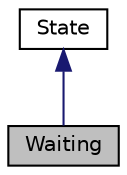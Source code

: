 digraph "Waiting"
{
 // LATEX_PDF_SIZE
  edge [fontname="Helvetica",fontsize="10",labelfontname="Helvetica",labelfontsize="10"];
  node [fontname="Helvetica",fontsize="10",shape=record];
  Node1 [label="Waiting",height=0.2,width=0.4,color="black", fillcolor="grey75", style="filled", fontcolor="black",tooltip="The Waiting class represents a specific state of a Customer."];
  Node2 -> Node1 [dir="back",color="midnightblue",fontsize="10",style="solid",fontname="Helvetica"];
  Node2 [label="State",height=0.2,width=0.4,color="black", fillcolor="white", style="filled",URL="$classState.html",tooltip="The State class represents the base class for customer states in a restaurant."];
}
